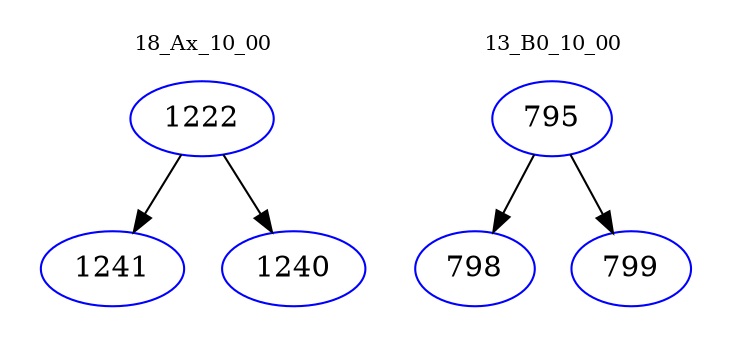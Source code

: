 digraph{
subgraph cluster_0 {
color = white
label = "18_Ax_10_00";
fontsize=10;
T0_1222 [label="1222", color="blue"]
T0_1222 -> T0_1241 [color="black"]
T0_1241 [label="1241", color="blue"]
T0_1222 -> T0_1240 [color="black"]
T0_1240 [label="1240", color="blue"]
}
subgraph cluster_1 {
color = white
label = "13_B0_10_00";
fontsize=10;
T1_795 [label="795", color="blue"]
T1_795 -> T1_798 [color="black"]
T1_798 [label="798", color="blue"]
T1_795 -> T1_799 [color="black"]
T1_799 [label="799", color="blue"]
}
}
